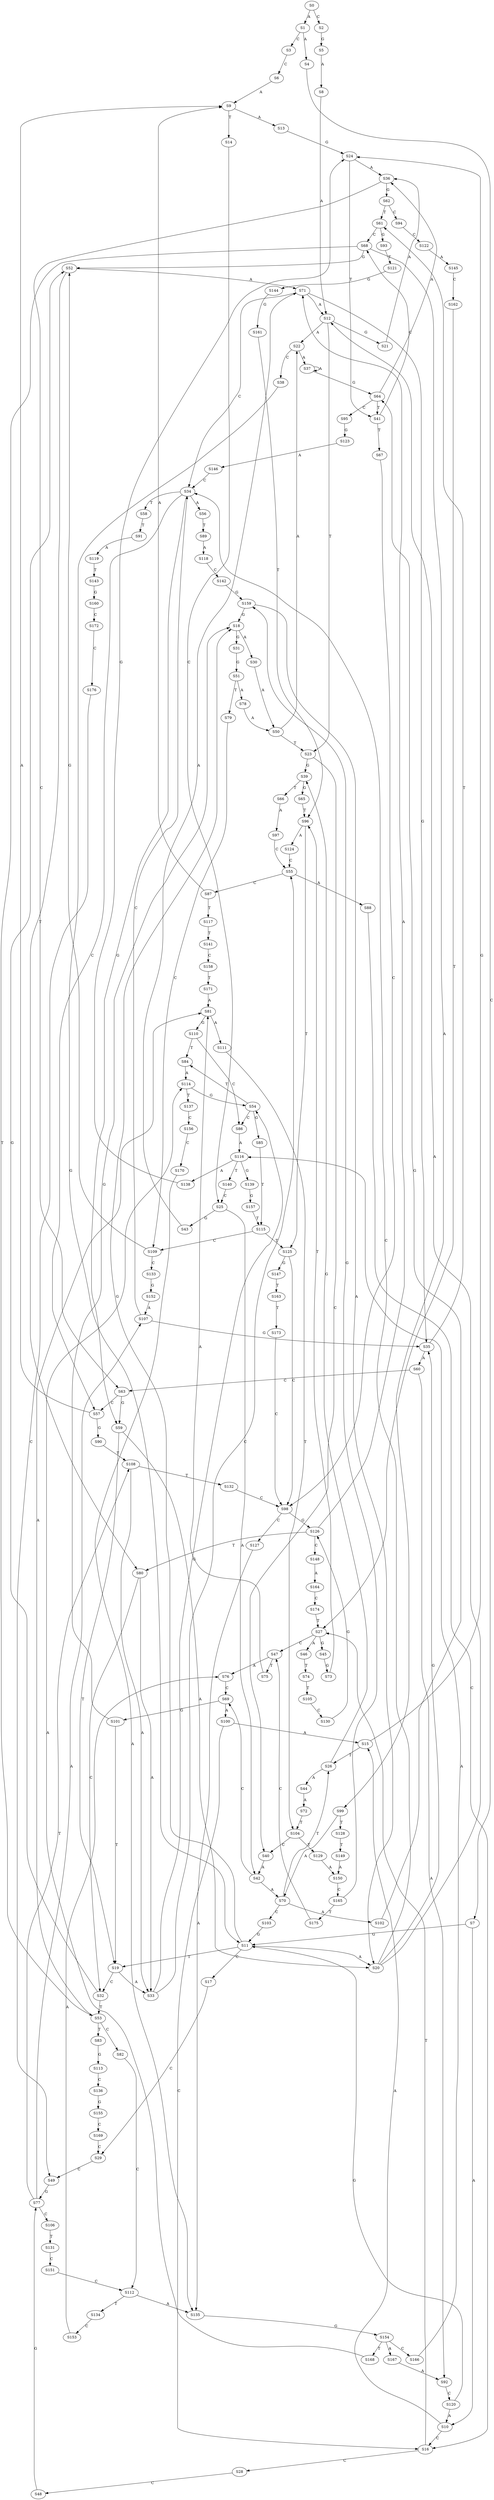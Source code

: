 strict digraph  {
	S0 -> S1 [ label = A ];
	S0 -> S2 [ label = C ];
	S1 -> S3 [ label = C ];
	S1 -> S4 [ label = A ];
	S2 -> S5 [ label = G ];
	S3 -> S6 [ label = C ];
	S4 -> S7 [ label = C ];
	S5 -> S8 [ label = A ];
	S6 -> S9 [ label = A ];
	S7 -> S10 [ label = A ];
	S7 -> S11 [ label = G ];
	S8 -> S12 [ label = A ];
	S9 -> S13 [ label = A ];
	S9 -> S14 [ label = T ];
	S10 -> S15 [ label = A ];
	S10 -> S16 [ label = C ];
	S11 -> S17 [ label = C ];
	S11 -> S18 [ label = G ];
	S11 -> S19 [ label = T ];
	S11 -> S20 [ label = A ];
	S12 -> S21 [ label = G ];
	S12 -> S22 [ label = A ];
	S12 -> S23 [ label = T ];
	S13 -> S24 [ label = G ];
	S14 -> S25 [ label = C ];
	S15 -> S26 [ label = T ];
	S15 -> S24 [ label = G ];
	S16 -> S27 [ label = T ];
	S16 -> S28 [ label = C ];
	S17 -> S29 [ label = C ];
	S18 -> S30 [ label = A ];
	S18 -> S31 [ label = G ];
	S19 -> S32 [ label = C ];
	S19 -> S33 [ label = A ];
	S20 -> S34 [ label = C ];
	S20 -> S35 [ label = G ];
	S20 -> S12 [ label = A ];
	S21 -> S36 [ label = A ];
	S22 -> S37 [ label = A ];
	S22 -> S38 [ label = C ];
	S23 -> S39 [ label = G ];
	S23 -> S40 [ label = C ];
	S24 -> S36 [ label = A ];
	S24 -> S41 [ label = T ];
	S25 -> S42 [ label = A ];
	S25 -> S43 [ label = G ];
	S26 -> S39 [ label = G ];
	S26 -> S44 [ label = A ];
	S27 -> S45 [ label = G ];
	S27 -> S46 [ label = A ];
	S27 -> S47 [ label = C ];
	S28 -> S48 [ label = C ];
	S29 -> S49 [ label = C ];
	S30 -> S50 [ label = A ];
	S31 -> S51 [ label = G ];
	S32 -> S52 [ label = G ];
	S32 -> S53 [ label = T ];
	S33 -> S54 [ label = G ];
	S33 -> S55 [ label = C ];
	S34 -> S56 [ label = A ];
	S34 -> S57 [ label = C ];
	S34 -> S58 [ label = T ];
	S34 -> S59 [ label = G ];
	S35 -> S60 [ label = A ];
	S35 -> S61 [ label = T ];
	S36 -> S62 [ label = G ];
	S36 -> S63 [ label = C ];
	S37 -> S64 [ label = G ];
	S37 -> S37 [ label = A ];
	S38 -> S11 [ label = G ];
	S39 -> S65 [ label = G ];
	S39 -> S66 [ label = T ];
	S40 -> S42 [ label = A ];
	S41 -> S67 [ label = T ];
	S41 -> S68 [ label = C ];
	S42 -> S69 [ label = C ];
	S42 -> S70 [ label = A ];
	S43 -> S71 [ label = A ];
	S44 -> S72 [ label = A ];
	S45 -> S73 [ label = G ];
	S46 -> S74 [ label = T ];
	S47 -> S75 [ label = T ];
	S47 -> S76 [ label = A ];
	S48 -> S77 [ label = G ];
	S49 -> S77 [ label = G ];
	S50 -> S23 [ label = T ];
	S50 -> S22 [ label = A ];
	S51 -> S78 [ label = A ];
	S51 -> S79 [ label = T ];
	S52 -> S71 [ label = A ];
	S52 -> S80 [ label = T ];
	S53 -> S81 [ label = A ];
	S53 -> S82 [ label = C ];
	S53 -> S83 [ label = T ];
	S54 -> S84 [ label = T ];
	S54 -> S85 [ label = G ];
	S54 -> S86 [ label = C ];
	S55 -> S87 [ label = C ];
	S55 -> S88 [ label = A ];
	S56 -> S89 [ label = T ];
	S57 -> S9 [ label = A ];
	S57 -> S90 [ label = G ];
	S58 -> S91 [ label = T ];
	S59 -> S19 [ label = T ];
	S59 -> S20 [ label = A ];
	S60 -> S63 [ label = C ];
	S60 -> S92 [ label = A ];
	S61 -> S68 [ label = C ];
	S61 -> S93 [ label = G ];
	S62 -> S61 [ label = T ];
	S62 -> S94 [ label = C ];
	S63 -> S59 [ label = G ];
	S63 -> S57 [ label = C ];
	S64 -> S41 [ label = T ];
	S64 -> S36 [ label = A ];
	S64 -> S95 [ label = C ];
	S65 -> S96 [ label = T ];
	S66 -> S97 [ label = A ];
	S67 -> S98 [ label = C ];
	S68 -> S99 [ label = A ];
	S68 -> S53 [ label = T ];
	S68 -> S52 [ label = G ];
	S69 -> S100 [ label = A ];
	S69 -> S101 [ label = G ];
	S70 -> S26 [ label = T ];
	S70 -> S102 [ label = A ];
	S70 -> S103 [ label = C ];
	S71 -> S12 [ label = A ];
	S71 -> S35 [ label = G ];
	S71 -> S34 [ label = C ];
	S72 -> S104 [ label = T ];
	S73 -> S96 [ label = T ];
	S74 -> S105 [ label = T ];
	S75 -> S81 [ label = A ];
	S76 -> S69 [ label = C ];
	S77 -> S106 [ label = C ];
	S77 -> S107 [ label = A ];
	S77 -> S108 [ label = T ];
	S78 -> S50 [ label = A ];
	S79 -> S109 [ label = C ];
	S80 -> S33 [ label = A ];
	S80 -> S32 [ label = C ];
	S81 -> S110 [ label = G ];
	S81 -> S111 [ label = A ];
	S82 -> S112 [ label = C ];
	S83 -> S113 [ label = G ];
	S84 -> S114 [ label = A ];
	S85 -> S115 [ label = T ];
	S86 -> S116 [ label = A ];
	S87 -> S117 [ label = T ];
	S87 -> S9 [ label = A ];
	S88 -> S16 [ label = C ];
	S89 -> S118 [ label = A ];
	S90 -> S108 [ label = T ];
	S91 -> S119 [ label = A ];
	S92 -> S120 [ label = C ];
	S93 -> S121 [ label = T ];
	S94 -> S122 [ label = C ];
	S95 -> S123 [ label = G ];
	S96 -> S124 [ label = A ];
	S96 -> S125 [ label = T ];
	S97 -> S55 [ label = C ];
	S98 -> S126 [ label = G ];
	S98 -> S127 [ label = C ];
	S99 -> S70 [ label = A ];
	S99 -> S128 [ label = T ];
	S100 -> S15 [ label = A ];
	S100 -> S16 [ label = C ];
	S101 -> S19 [ label = T ];
	S101 -> S18 [ label = G ];
	S102 -> S64 [ label = G ];
	S103 -> S11 [ label = G ];
	S104 -> S40 [ label = C ];
	S104 -> S129 [ label = T ];
	S105 -> S130 [ label = C ];
	S106 -> S131 [ label = T ];
	S107 -> S35 [ label = G ];
	S107 -> S34 [ label = C ];
	S108 -> S33 [ label = A ];
	S108 -> S132 [ label = T ];
	S109 -> S133 [ label = C ];
	S109 -> S52 [ label = G ];
	S110 -> S86 [ label = C ];
	S110 -> S84 [ label = T ];
	S111 -> S104 [ label = T ];
	S112 -> S134 [ label = T ];
	S112 -> S135 [ label = A ];
	S113 -> S136 [ label = C ];
	S114 -> S137 [ label = T ];
	S114 -> S54 [ label = G ];
	S115 -> S109 [ label = C ];
	S115 -> S125 [ label = T ];
	S116 -> S138 [ label = A ];
	S116 -> S139 [ label = G ];
	S116 -> S140 [ label = T ];
	S117 -> S141 [ label = T ];
	S118 -> S142 [ label = C ];
	S119 -> S143 [ label = T ];
	S120 -> S11 [ label = G ];
	S120 -> S10 [ label = A ];
	S121 -> S144 [ label = G ];
	S122 -> S145 [ label = A ];
	S123 -> S146 [ label = A ];
	S124 -> S55 [ label = C ];
	S125 -> S147 [ label = G ];
	S125 -> S98 [ label = C ];
	S126 -> S71 [ label = A ];
	S126 -> S148 [ label = C ];
	S126 -> S80 [ label = T ];
	S127 -> S135 [ label = A ];
	S128 -> S149 [ label = T ];
	S129 -> S150 [ label = A ];
	S130 -> S126 [ label = G ];
	S131 -> S151 [ label = C ];
	S132 -> S98 [ label = C ];
	S133 -> S152 [ label = G ];
	S134 -> S153 [ label = C ];
	S135 -> S154 [ label = G ];
	S136 -> S155 [ label = G ];
	S137 -> S156 [ label = C ];
	S138 -> S24 [ label = G ];
	S139 -> S157 [ label = G ];
	S140 -> S25 [ label = C ];
	S141 -> S158 [ label = C ];
	S142 -> S159 [ label = G ];
	S143 -> S160 [ label = G ];
	S144 -> S161 [ label = G ];
	S145 -> S162 [ label = C ];
	S146 -> S34 [ label = C ];
	S147 -> S163 [ label = T ];
	S148 -> S164 [ label = A ];
	S149 -> S150 [ label = A ];
	S150 -> S165 [ label = C ];
	S151 -> S112 [ label = C ];
	S152 -> S107 [ label = A ];
	S153 -> S76 [ label = A ];
	S154 -> S166 [ label = C ];
	S154 -> S167 [ label = A ];
	S154 -> S168 [ label = T ];
	S155 -> S169 [ label = C ];
	S156 -> S170 [ label = C ];
	S157 -> S115 [ label = T ];
	S158 -> S171 [ label = T ];
	S159 -> S18 [ label = G ];
	S159 -> S20 [ label = A ];
	S160 -> S172 [ label = C ];
	S161 -> S96 [ label = T ];
	S162 -> S27 [ label = T ];
	S163 -> S173 [ label = T ];
	S164 -> S174 [ label = C ];
	S165 -> S159 [ label = G ];
	S165 -> S175 [ label = T ];
	S166 -> S116 [ label = A ];
	S167 -> S92 [ label = A ];
	S168 -> S114 [ label = A ];
	S169 -> S29 [ label = C ];
	S170 -> S135 [ label = A ];
	S171 -> S81 [ label = A ];
	S172 -> S176 [ label = C ];
	S173 -> S98 [ label = C ];
	S174 -> S27 [ label = T ];
	S175 -> S47 [ label = C ];
	S176 -> S49 [ label = C ];
}
